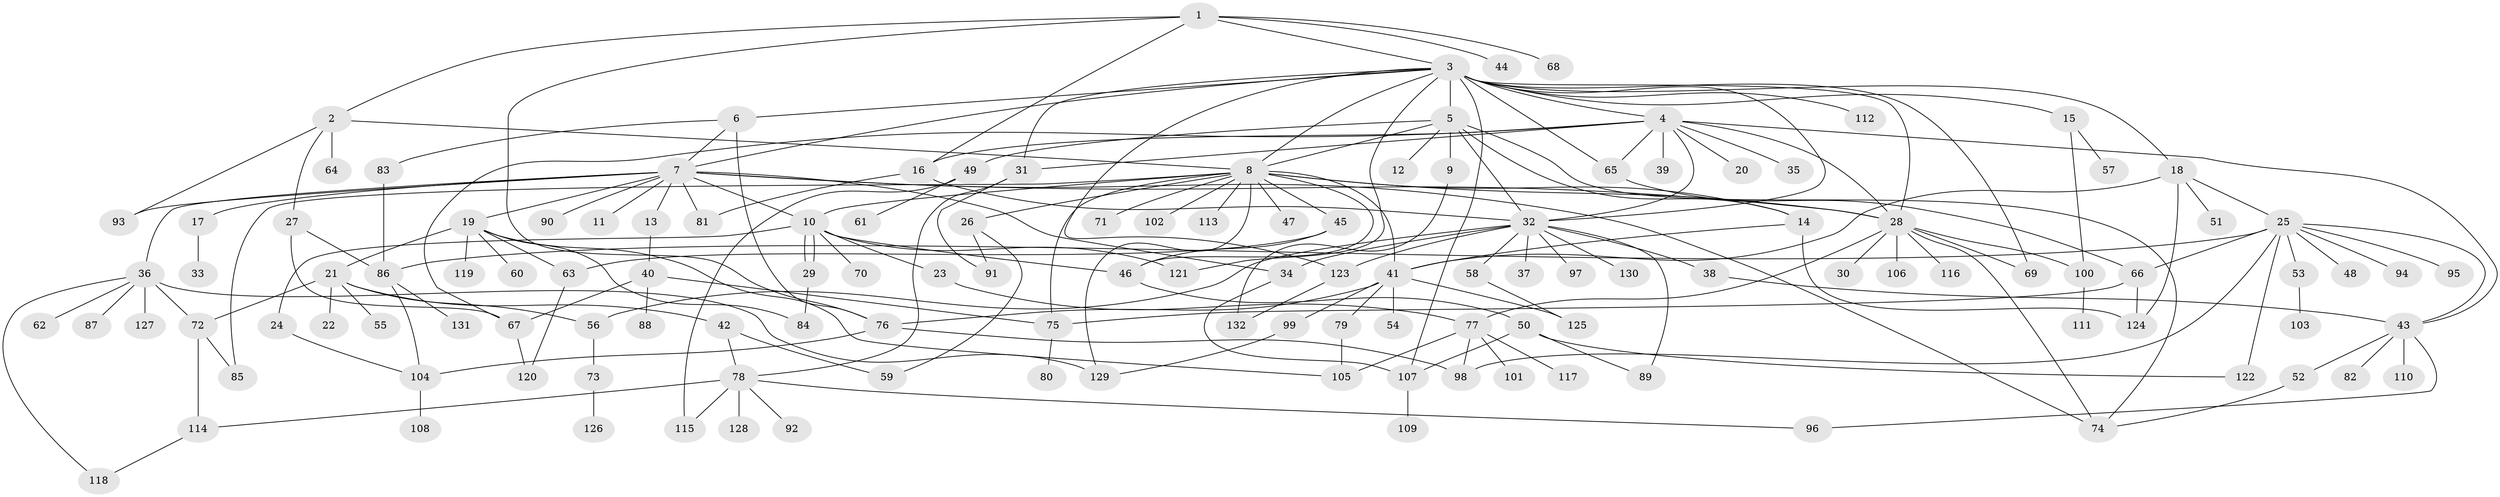// coarse degree distribution, {5: 0.0297029702970297, 15: 0.009900990099009901, 12: 0.0297029702970297, 9: 0.019801980198019802, 4: 0.039603960396039604, 13: 0.009900990099009901, 20: 0.009900990099009901, 2: 0.16831683168316833, 1: 0.43564356435643564, 3: 0.12871287128712872, 6: 0.0594059405940594, 7: 0.039603960396039604, 8: 0.019801980198019802}
// Generated by graph-tools (version 1.1) at 2025/41/03/06/25 10:41:46]
// undirected, 132 vertices, 201 edges
graph export_dot {
graph [start="1"]
  node [color=gray90,style=filled];
  1;
  2;
  3;
  4;
  5;
  6;
  7;
  8;
  9;
  10;
  11;
  12;
  13;
  14;
  15;
  16;
  17;
  18;
  19;
  20;
  21;
  22;
  23;
  24;
  25;
  26;
  27;
  28;
  29;
  30;
  31;
  32;
  33;
  34;
  35;
  36;
  37;
  38;
  39;
  40;
  41;
  42;
  43;
  44;
  45;
  46;
  47;
  48;
  49;
  50;
  51;
  52;
  53;
  54;
  55;
  56;
  57;
  58;
  59;
  60;
  61;
  62;
  63;
  64;
  65;
  66;
  67;
  68;
  69;
  70;
  71;
  72;
  73;
  74;
  75;
  76;
  77;
  78;
  79;
  80;
  81;
  82;
  83;
  84;
  85;
  86;
  87;
  88;
  89;
  90;
  91;
  92;
  93;
  94;
  95;
  96;
  97;
  98;
  99;
  100;
  101;
  102;
  103;
  104;
  105;
  106;
  107;
  108;
  109;
  110;
  111;
  112;
  113;
  114;
  115;
  116;
  117;
  118;
  119;
  120;
  121;
  122;
  123;
  124;
  125;
  126;
  127;
  128;
  129;
  130;
  131;
  132;
  1 -- 2;
  1 -- 3;
  1 -- 16;
  1 -- 44;
  1 -- 68;
  1 -- 76;
  2 -- 8;
  2 -- 27;
  2 -- 64;
  2 -- 93;
  3 -- 4;
  3 -- 5;
  3 -- 6;
  3 -- 7;
  3 -- 8;
  3 -- 15;
  3 -- 18;
  3 -- 28;
  3 -- 31;
  3 -- 32;
  3 -- 65;
  3 -- 69;
  3 -- 107;
  3 -- 112;
  3 -- 121;
  3 -- 123;
  4 -- 16;
  4 -- 20;
  4 -- 28;
  4 -- 31;
  4 -- 32;
  4 -- 35;
  4 -- 39;
  4 -- 43;
  4 -- 65;
  4 -- 67;
  5 -- 8;
  5 -- 9;
  5 -- 12;
  5 -- 14;
  5 -- 32;
  5 -- 49;
  5 -- 74;
  6 -- 7;
  6 -- 76;
  6 -- 83;
  7 -- 10;
  7 -- 11;
  7 -- 13;
  7 -- 17;
  7 -- 19;
  7 -- 28;
  7 -- 34;
  7 -- 36;
  7 -- 74;
  7 -- 81;
  7 -- 90;
  7 -- 93;
  8 -- 10;
  8 -- 14;
  8 -- 26;
  8 -- 28;
  8 -- 41;
  8 -- 45;
  8 -- 46;
  8 -- 47;
  8 -- 71;
  8 -- 75;
  8 -- 85;
  8 -- 102;
  8 -- 113;
  8 -- 129;
  9 -- 132;
  10 -- 23;
  10 -- 24;
  10 -- 29;
  10 -- 29;
  10 -- 46;
  10 -- 70;
  10 -- 121;
  13 -- 40;
  14 -- 41;
  14 -- 124;
  15 -- 57;
  15 -- 100;
  16 -- 32;
  16 -- 81;
  17 -- 33;
  18 -- 25;
  18 -- 41;
  18 -- 51;
  18 -- 124;
  19 -- 21;
  19 -- 60;
  19 -- 63;
  19 -- 84;
  19 -- 105;
  19 -- 119;
  21 -- 22;
  21 -- 42;
  21 -- 55;
  21 -- 56;
  21 -- 72;
  23 -- 77;
  24 -- 104;
  25 -- 43;
  25 -- 48;
  25 -- 53;
  25 -- 66;
  25 -- 86;
  25 -- 94;
  25 -- 95;
  25 -- 98;
  25 -- 122;
  26 -- 59;
  26 -- 91;
  27 -- 67;
  27 -- 86;
  28 -- 30;
  28 -- 69;
  28 -- 74;
  28 -- 77;
  28 -- 100;
  28 -- 106;
  28 -- 116;
  29 -- 84;
  31 -- 78;
  31 -- 91;
  32 -- 34;
  32 -- 37;
  32 -- 38;
  32 -- 56;
  32 -- 58;
  32 -- 89;
  32 -- 97;
  32 -- 123;
  32 -- 130;
  34 -- 107;
  36 -- 62;
  36 -- 72;
  36 -- 87;
  36 -- 118;
  36 -- 127;
  36 -- 129;
  38 -- 43;
  40 -- 67;
  40 -- 75;
  40 -- 88;
  41 -- 54;
  41 -- 76;
  41 -- 79;
  41 -- 99;
  41 -- 125;
  42 -- 59;
  42 -- 78;
  43 -- 52;
  43 -- 82;
  43 -- 96;
  43 -- 110;
  45 -- 46;
  45 -- 63;
  46 -- 50;
  49 -- 61;
  49 -- 115;
  50 -- 89;
  50 -- 107;
  50 -- 122;
  52 -- 74;
  53 -- 103;
  56 -- 73;
  58 -- 125;
  63 -- 120;
  65 -- 66;
  66 -- 75;
  66 -- 124;
  67 -- 120;
  72 -- 85;
  72 -- 114;
  73 -- 126;
  75 -- 80;
  76 -- 98;
  76 -- 104;
  77 -- 98;
  77 -- 101;
  77 -- 105;
  77 -- 117;
  78 -- 92;
  78 -- 96;
  78 -- 114;
  78 -- 115;
  78 -- 128;
  79 -- 105;
  83 -- 86;
  86 -- 104;
  86 -- 131;
  99 -- 129;
  100 -- 111;
  104 -- 108;
  107 -- 109;
  114 -- 118;
  123 -- 132;
}
